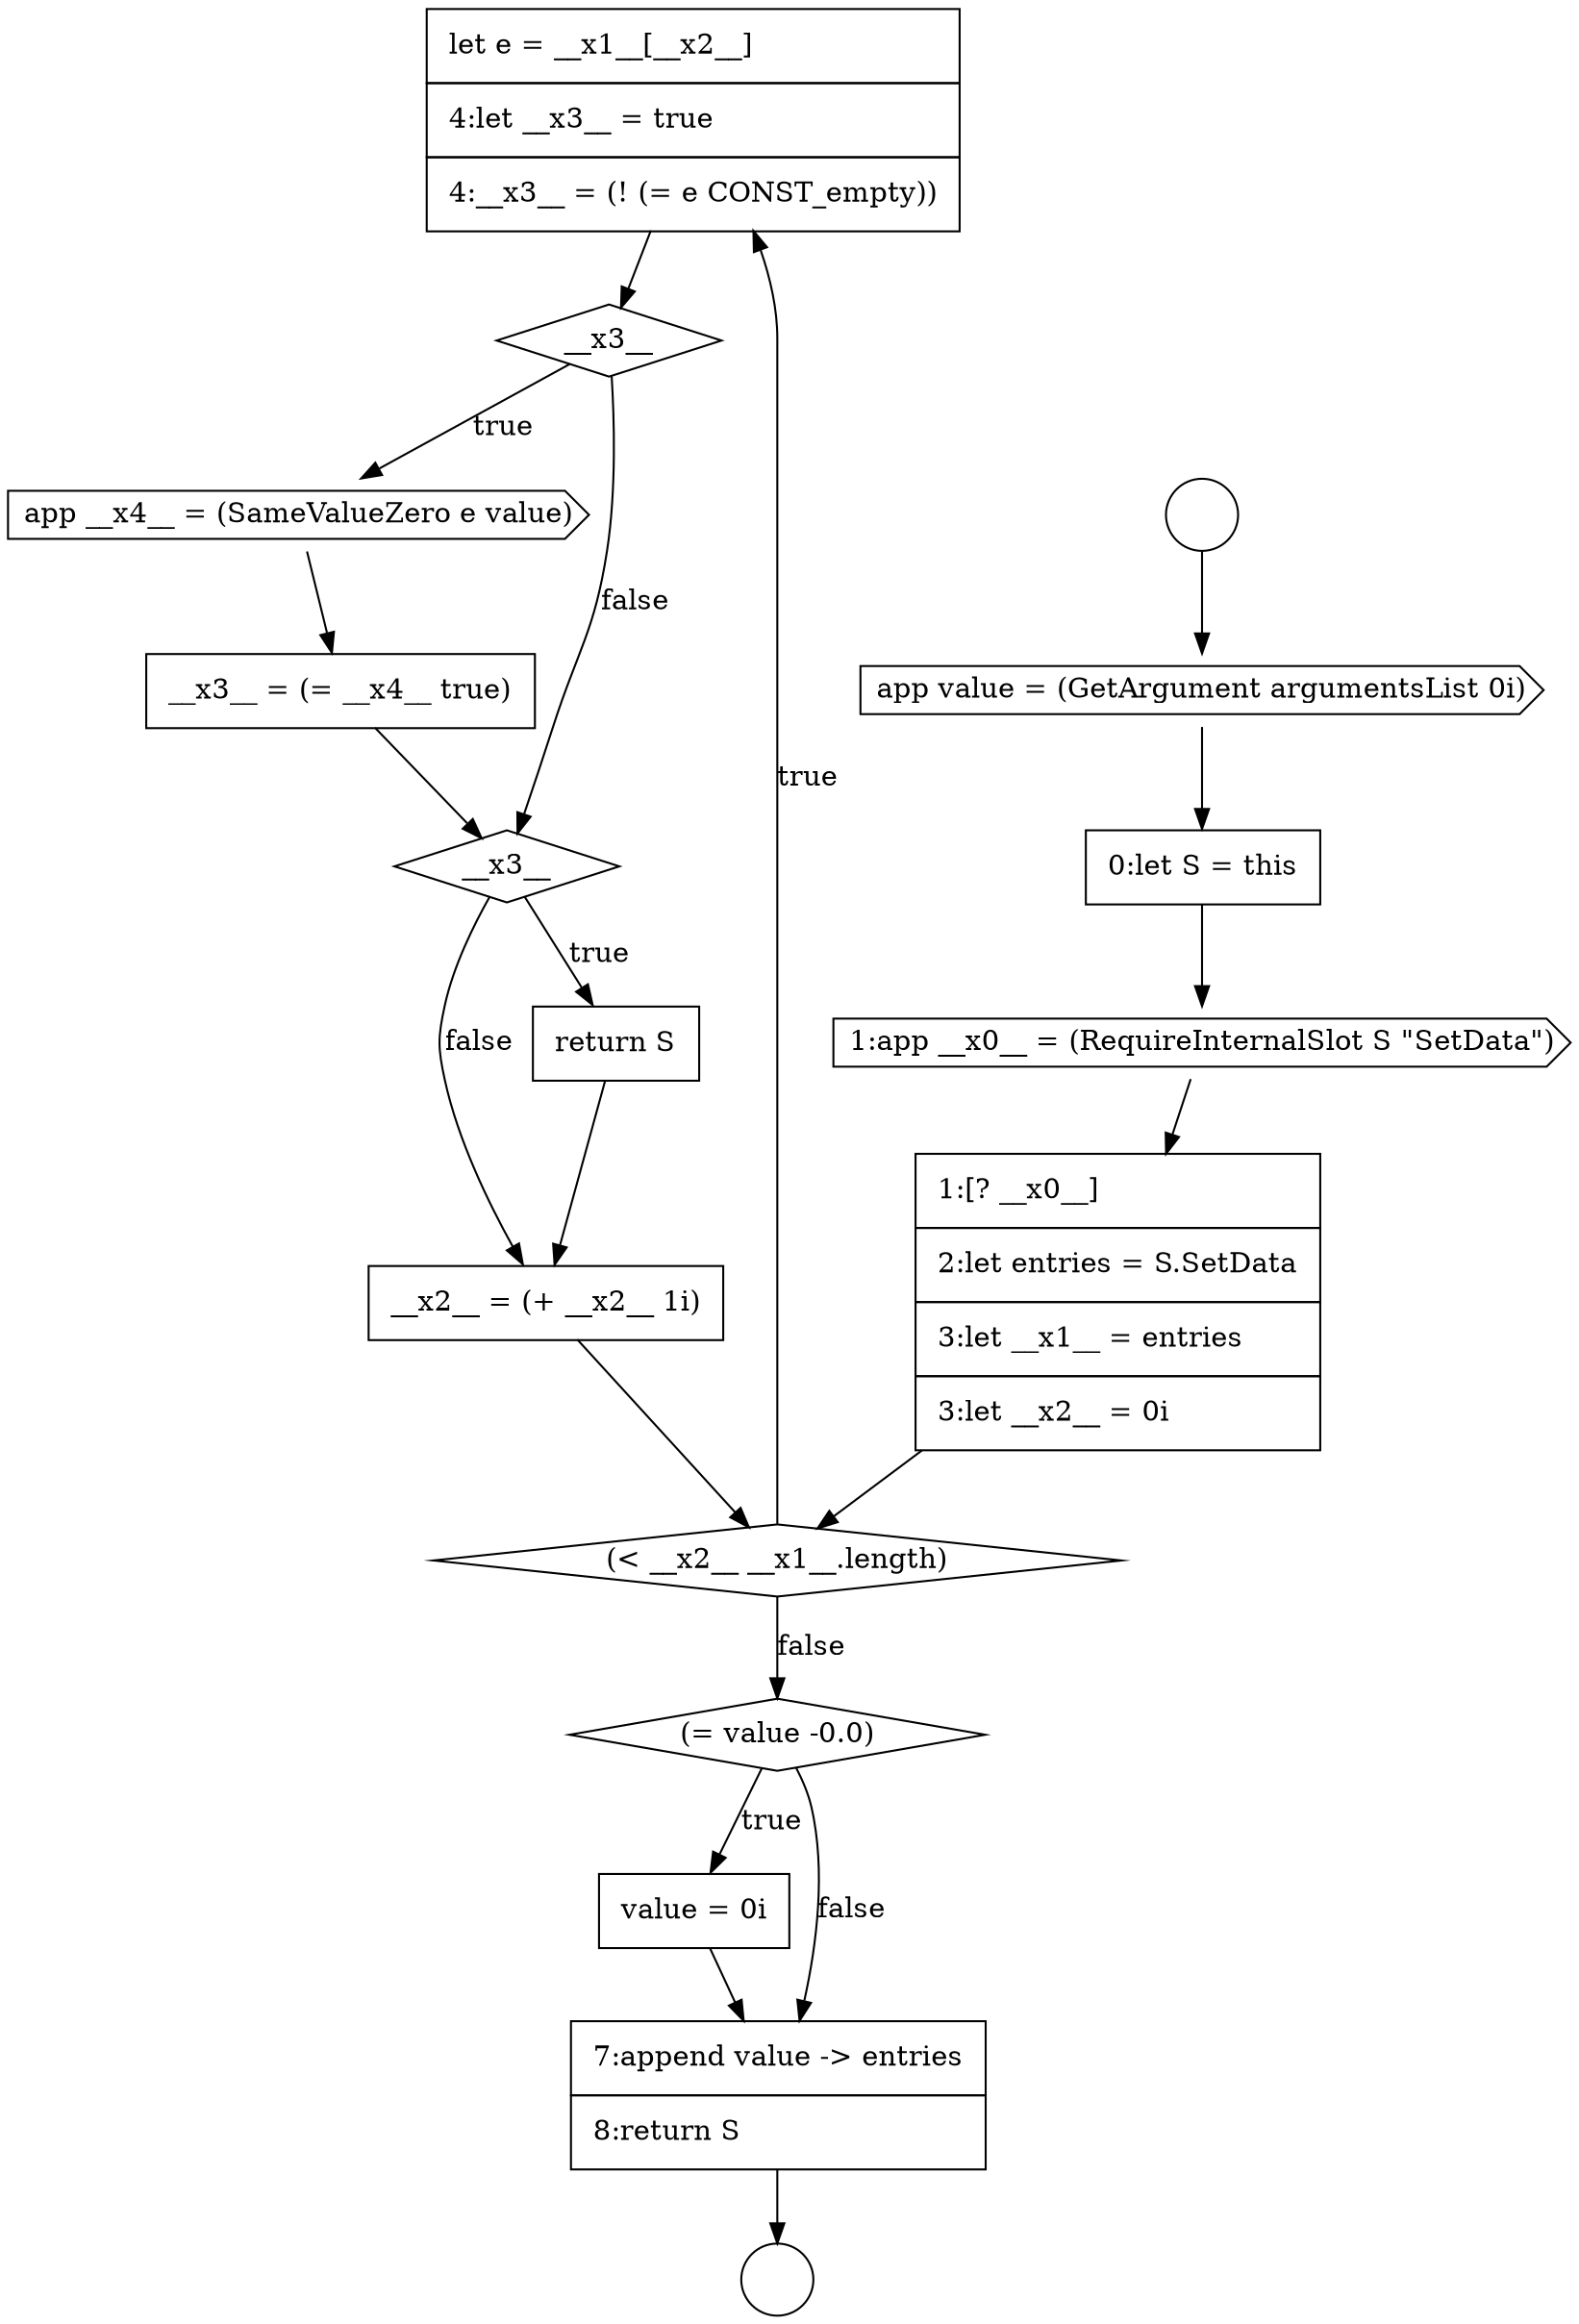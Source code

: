 digraph {
  node16994 [shape=none, margin=0, label=<<font color="black">
    <table border="0" cellborder="1" cellspacing="0" cellpadding="10">
      <tr><td align="left">let e = __x1__[__x2__]</td></tr>
      <tr><td align="left">4:let __x3__ = true</td></tr>
      <tr><td align="left">4:__x3__ = (! (= e CONST_empty))</td></tr>
    </table>
  </font>> color="black" fillcolor="white" style=filled]
  node16989 [shape=cds, label=<<font color="black">app value = (GetArgument argumentsList 0i)</font>> color="black" fillcolor="white" style=filled]
  node17000 [shape=none, margin=0, label=<<font color="black">
    <table border="0" cellborder="1" cellspacing="0" cellpadding="10">
      <tr><td align="left">__x2__ = (+ __x2__ 1i)</td></tr>
    </table>
  </font>> color="black" fillcolor="white" style=filled]
  node17001 [shape=diamond, label=<<font color="black">(= value -0.0)</font>> color="black" fillcolor="white" style=filled]
  node16999 [shape=none, margin=0, label=<<font color="black">
    <table border="0" cellborder="1" cellspacing="0" cellpadding="10">
      <tr><td align="left">return S</td></tr>
    </table>
  </font>> color="black" fillcolor="white" style=filled]
  node16991 [shape=cds, label=<<font color="black">1:app __x0__ = (RequireInternalSlot S &quot;SetData&quot;)</font>> color="black" fillcolor="white" style=filled]
  node17002 [shape=none, margin=0, label=<<font color="black">
    <table border="0" cellborder="1" cellspacing="0" cellpadding="10">
      <tr><td align="left">value = 0i</td></tr>
    </table>
  </font>> color="black" fillcolor="white" style=filled]
  node16987 [shape=circle label=" " color="black" fillcolor="white" style=filled]
  node16993 [shape=diamond, label=<<font color="black">(&lt; __x2__ __x1__.length)</font>> color="black" fillcolor="white" style=filled]
  node17003 [shape=none, margin=0, label=<<font color="black">
    <table border="0" cellborder="1" cellspacing="0" cellpadding="10">
      <tr><td align="left">7:append value -&gt; entries</td></tr>
      <tr><td align="left">8:return S</td></tr>
    </table>
  </font>> color="black" fillcolor="white" style=filled]
  node16992 [shape=none, margin=0, label=<<font color="black">
    <table border="0" cellborder="1" cellspacing="0" cellpadding="10">
      <tr><td align="left">1:[? __x0__]</td></tr>
      <tr><td align="left">2:let entries = S.SetData</td></tr>
      <tr><td align="left">3:let __x1__ = entries</td></tr>
      <tr><td align="left">3:let __x2__ = 0i</td></tr>
    </table>
  </font>> color="black" fillcolor="white" style=filled]
  node16996 [shape=cds, label=<<font color="black">app __x4__ = (SameValueZero e value)</font>> color="black" fillcolor="white" style=filled]
  node16997 [shape=none, margin=0, label=<<font color="black">
    <table border="0" cellborder="1" cellspacing="0" cellpadding="10">
      <tr><td align="left">__x3__ = (= __x4__ true)</td></tr>
    </table>
  </font>> color="black" fillcolor="white" style=filled]
  node16990 [shape=none, margin=0, label=<<font color="black">
    <table border="0" cellborder="1" cellspacing="0" cellpadding="10">
      <tr><td align="left">0:let S = this</td></tr>
    </table>
  </font>> color="black" fillcolor="white" style=filled]
  node16998 [shape=diamond, label=<<font color="black">__x3__</font>> color="black" fillcolor="white" style=filled]
  node16988 [shape=circle label=" " color="black" fillcolor="white" style=filled]
  node16995 [shape=diamond, label=<<font color="black">__x3__</font>> color="black" fillcolor="white" style=filled]
  node16995 -> node16996 [label=<<font color="black">true</font>> color="black"]
  node16995 -> node16998 [label=<<font color="black">false</font>> color="black"]
  node16994 -> node16995 [ color="black"]
  node17003 -> node16988 [ color="black"]
  node16993 -> node16994 [label=<<font color="black">true</font>> color="black"]
  node16993 -> node17001 [label=<<font color="black">false</font>> color="black"]
  node17001 -> node17002 [label=<<font color="black">true</font>> color="black"]
  node17001 -> node17003 [label=<<font color="black">false</font>> color="black"]
  node16997 -> node16998 [ color="black"]
  node16996 -> node16997 [ color="black"]
  node16998 -> node16999 [label=<<font color="black">true</font>> color="black"]
  node16998 -> node17000 [label=<<font color="black">false</font>> color="black"]
  node16992 -> node16993 [ color="black"]
  node16999 -> node17000 [ color="black"]
  node16991 -> node16992 [ color="black"]
  node17000 -> node16993 [ color="black"]
  node17002 -> node17003 [ color="black"]
  node16990 -> node16991 [ color="black"]
  node16987 -> node16989 [ color="black"]
  node16989 -> node16990 [ color="black"]
}
